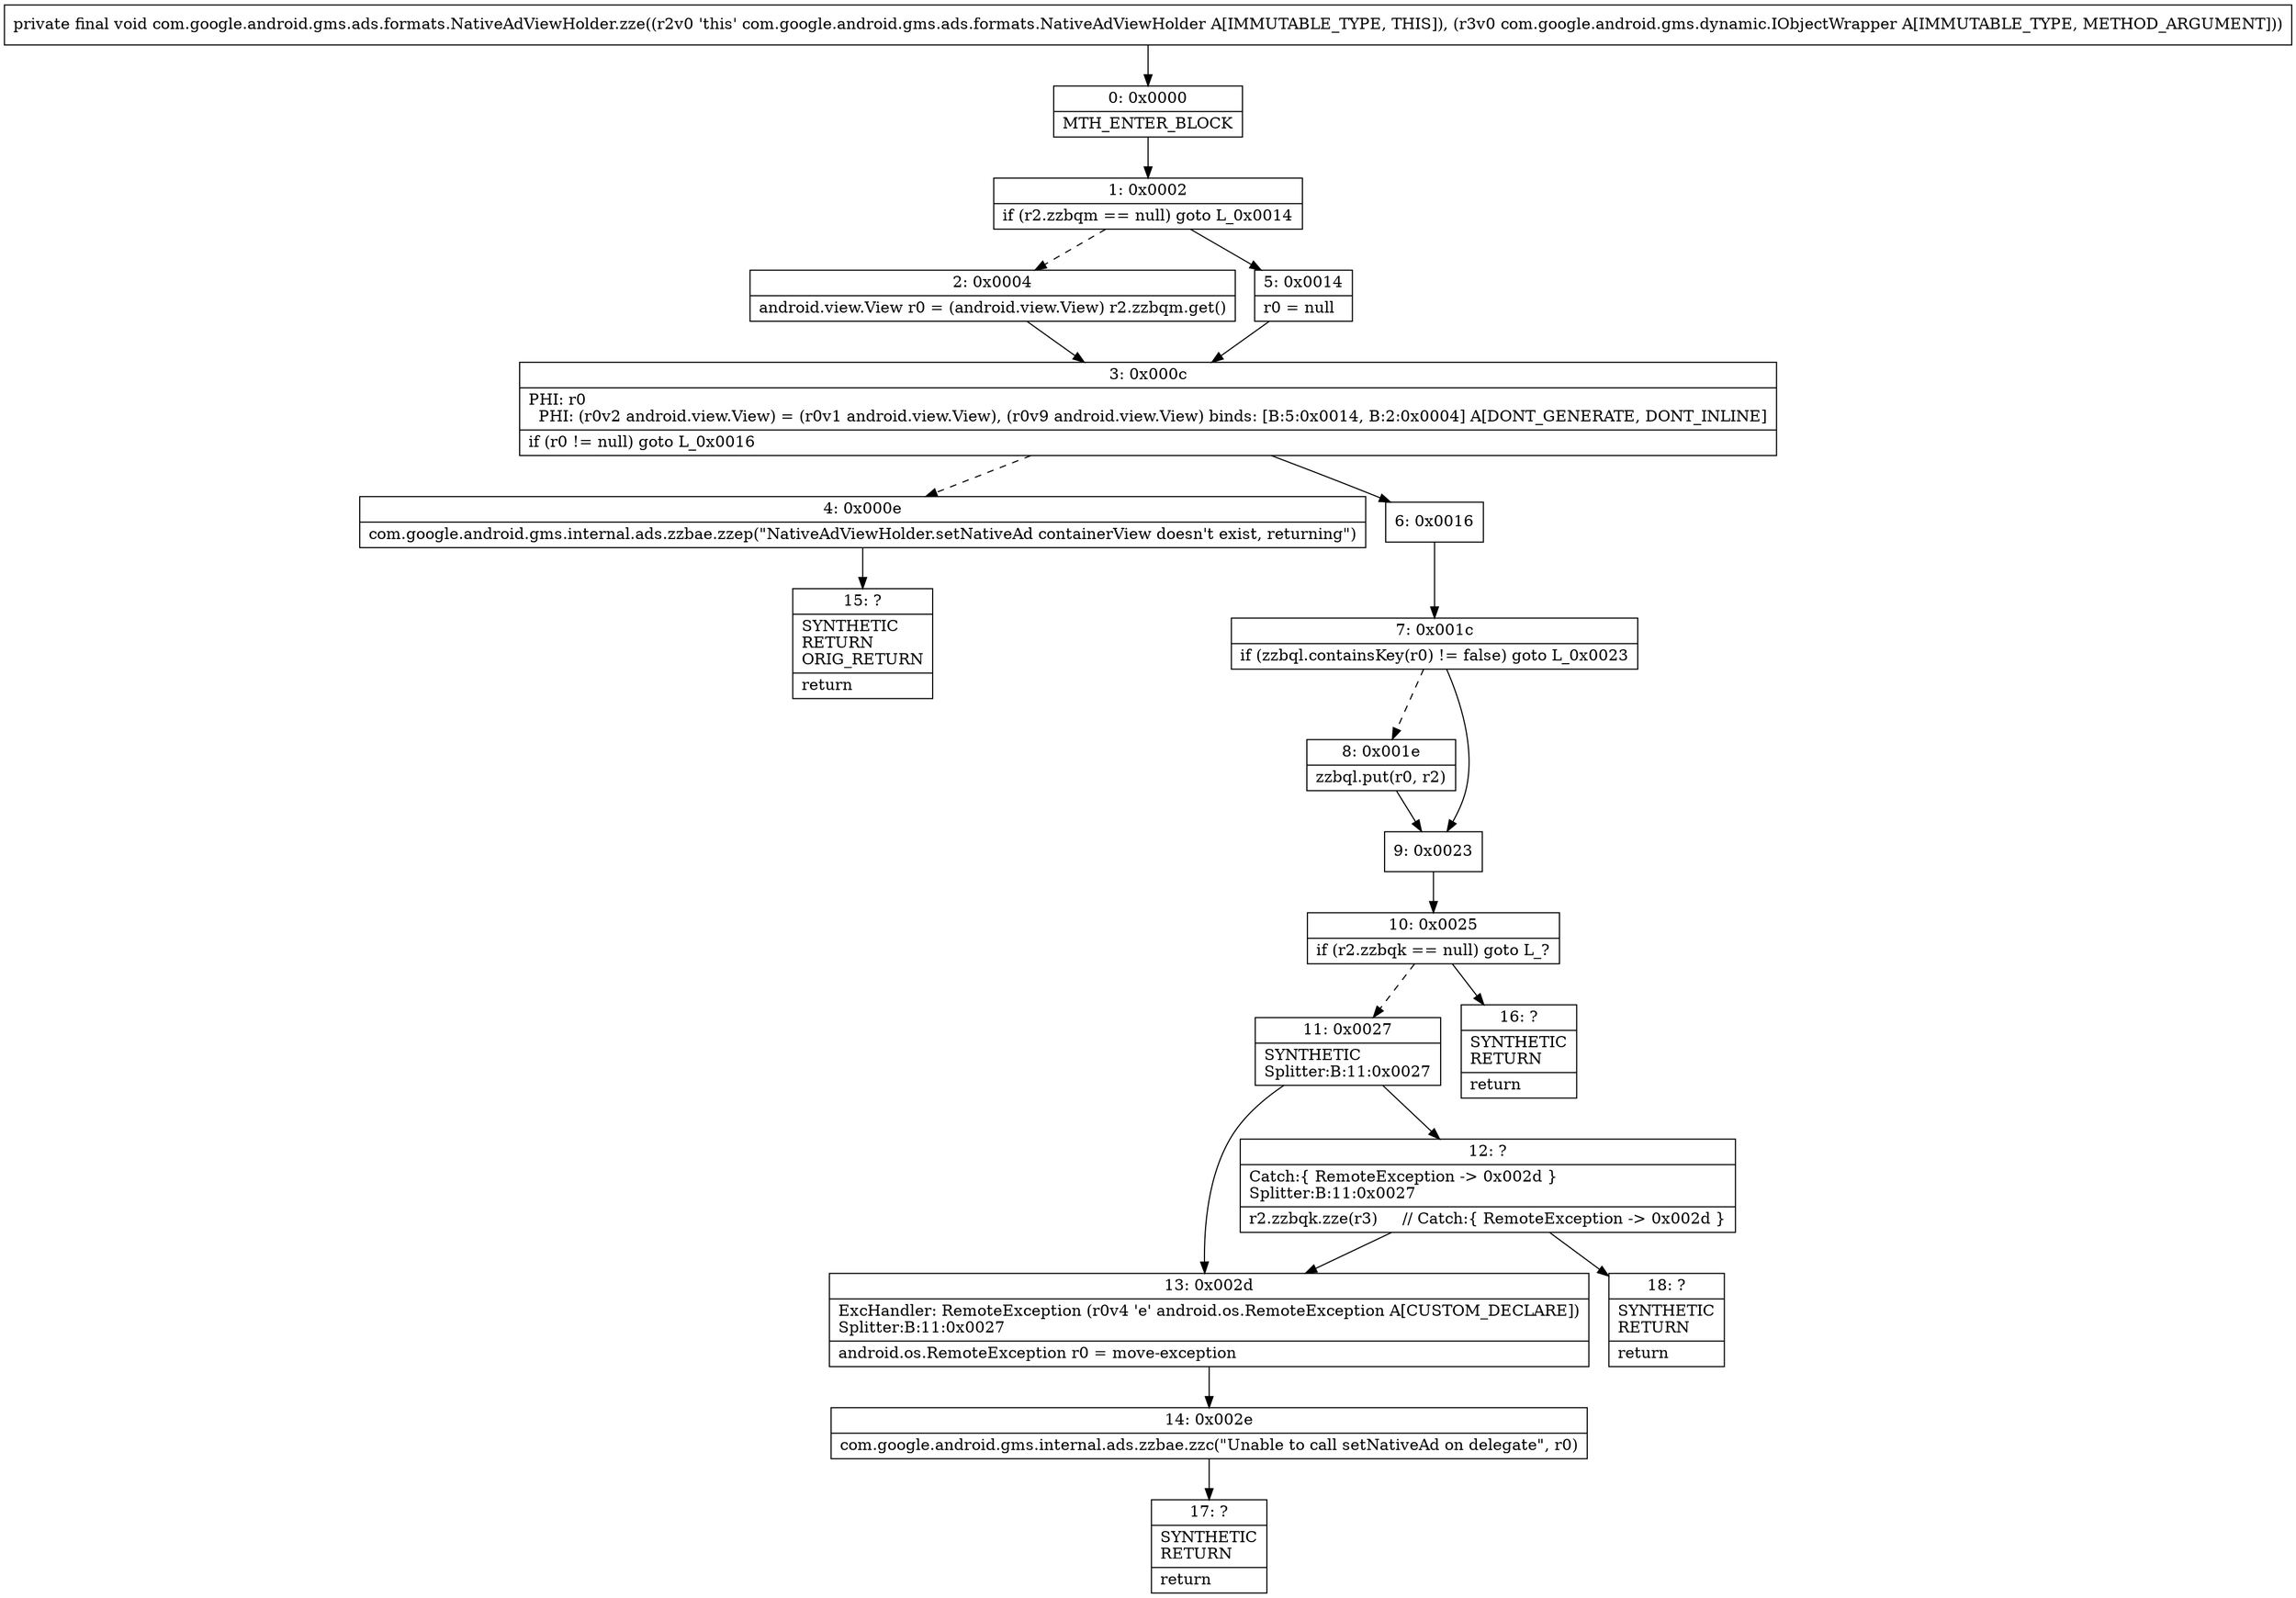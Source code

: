 digraph "CFG forcom.google.android.gms.ads.formats.NativeAdViewHolder.zze(Lcom\/google\/android\/gms\/dynamic\/IObjectWrapper;)V" {
Node_0 [shape=record,label="{0\:\ 0x0000|MTH_ENTER_BLOCK\l}"];
Node_1 [shape=record,label="{1\:\ 0x0002|if (r2.zzbqm == null) goto L_0x0014\l}"];
Node_2 [shape=record,label="{2\:\ 0x0004|android.view.View r0 = (android.view.View) r2.zzbqm.get()\l}"];
Node_3 [shape=record,label="{3\:\ 0x000c|PHI: r0 \l  PHI: (r0v2 android.view.View) = (r0v1 android.view.View), (r0v9 android.view.View) binds: [B:5:0x0014, B:2:0x0004] A[DONT_GENERATE, DONT_INLINE]\l|if (r0 != null) goto L_0x0016\l}"];
Node_4 [shape=record,label="{4\:\ 0x000e|com.google.android.gms.internal.ads.zzbae.zzep(\"NativeAdViewHolder.setNativeAd containerView doesn't exist, returning\")\l}"];
Node_5 [shape=record,label="{5\:\ 0x0014|r0 = null\l}"];
Node_6 [shape=record,label="{6\:\ 0x0016}"];
Node_7 [shape=record,label="{7\:\ 0x001c|if (zzbql.containsKey(r0) != false) goto L_0x0023\l}"];
Node_8 [shape=record,label="{8\:\ 0x001e|zzbql.put(r0, r2)\l}"];
Node_9 [shape=record,label="{9\:\ 0x0023}"];
Node_10 [shape=record,label="{10\:\ 0x0025|if (r2.zzbqk == null) goto L_?\l}"];
Node_11 [shape=record,label="{11\:\ 0x0027|SYNTHETIC\lSplitter:B:11:0x0027\l}"];
Node_12 [shape=record,label="{12\:\ ?|Catch:\{ RemoteException \-\> 0x002d \}\lSplitter:B:11:0x0027\l|r2.zzbqk.zze(r3)     \/\/ Catch:\{ RemoteException \-\> 0x002d \}\l}"];
Node_13 [shape=record,label="{13\:\ 0x002d|ExcHandler: RemoteException (r0v4 'e' android.os.RemoteException A[CUSTOM_DECLARE])\lSplitter:B:11:0x0027\l|android.os.RemoteException r0 = move\-exception\l}"];
Node_14 [shape=record,label="{14\:\ 0x002e|com.google.android.gms.internal.ads.zzbae.zzc(\"Unable to call setNativeAd on delegate\", r0)\l}"];
Node_15 [shape=record,label="{15\:\ ?|SYNTHETIC\lRETURN\lORIG_RETURN\l|return\l}"];
Node_16 [shape=record,label="{16\:\ ?|SYNTHETIC\lRETURN\l|return\l}"];
Node_17 [shape=record,label="{17\:\ ?|SYNTHETIC\lRETURN\l|return\l}"];
Node_18 [shape=record,label="{18\:\ ?|SYNTHETIC\lRETURN\l|return\l}"];
MethodNode[shape=record,label="{private final void com.google.android.gms.ads.formats.NativeAdViewHolder.zze((r2v0 'this' com.google.android.gms.ads.formats.NativeAdViewHolder A[IMMUTABLE_TYPE, THIS]), (r3v0 com.google.android.gms.dynamic.IObjectWrapper A[IMMUTABLE_TYPE, METHOD_ARGUMENT])) }"];
MethodNode -> Node_0;
Node_0 -> Node_1;
Node_1 -> Node_2[style=dashed];
Node_1 -> Node_5;
Node_2 -> Node_3;
Node_3 -> Node_4[style=dashed];
Node_3 -> Node_6;
Node_4 -> Node_15;
Node_5 -> Node_3;
Node_6 -> Node_7;
Node_7 -> Node_8[style=dashed];
Node_7 -> Node_9;
Node_8 -> Node_9;
Node_9 -> Node_10;
Node_10 -> Node_11[style=dashed];
Node_10 -> Node_16;
Node_11 -> Node_12;
Node_11 -> Node_13;
Node_12 -> Node_13;
Node_12 -> Node_18;
Node_13 -> Node_14;
Node_14 -> Node_17;
}

